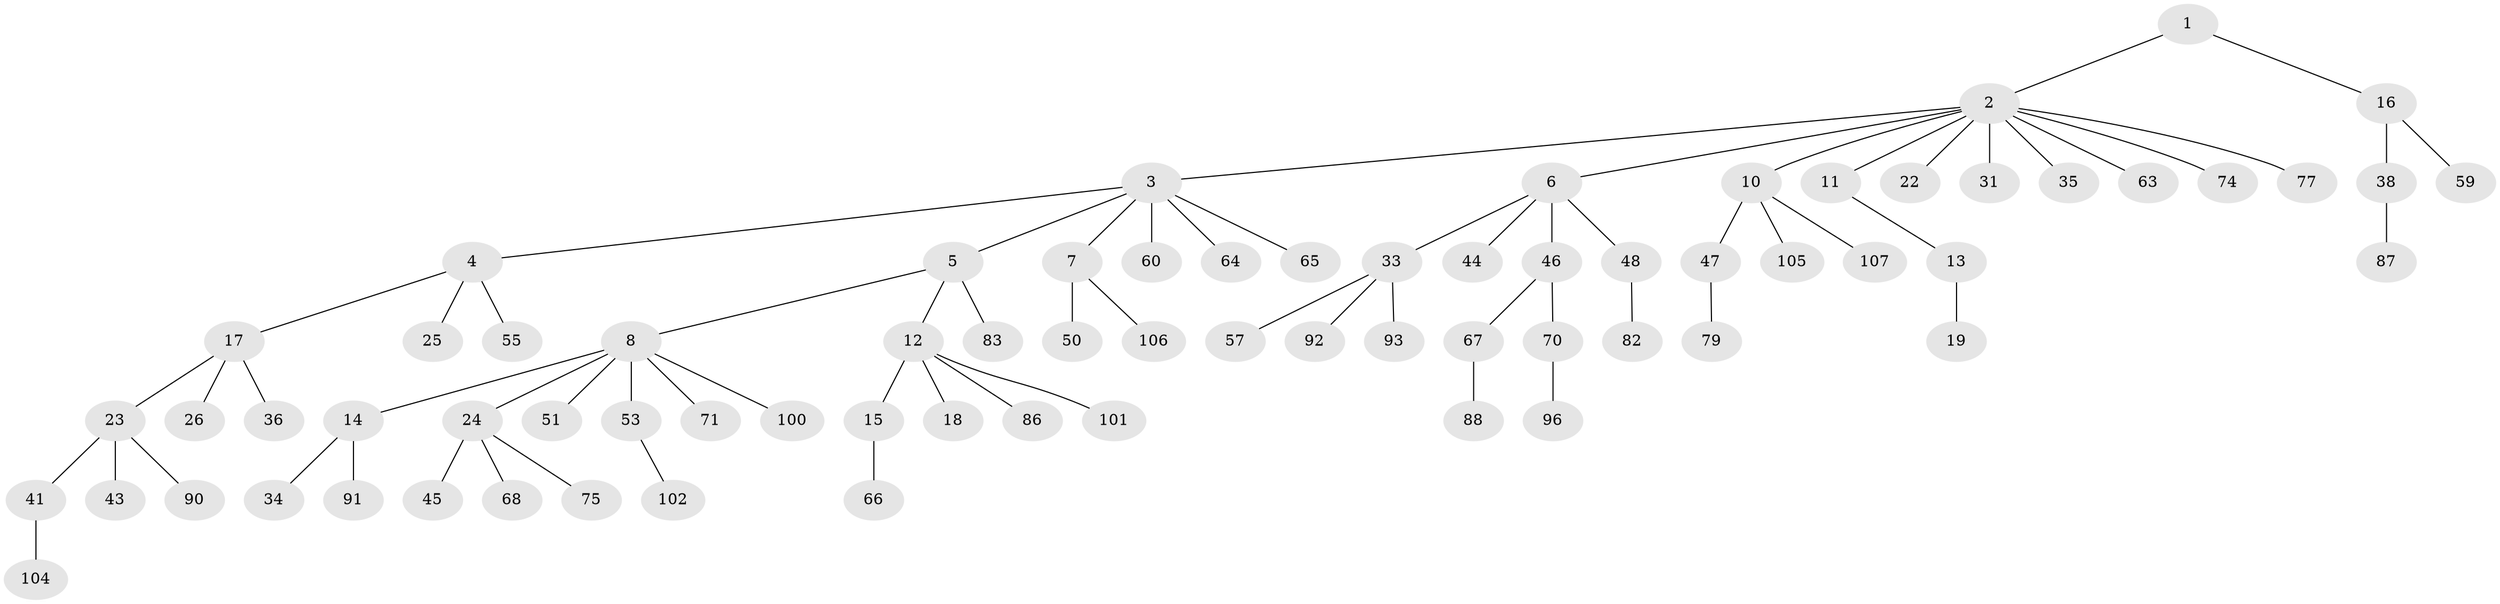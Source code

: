// original degree distribution, {3: 0.14414414414414414, 9: 0.009009009009009009, 6: 0.009009009009009009, 5: 0.036036036036036036, 4: 0.04504504504504504, 7: 0.009009009009009009, 2: 0.24324324324324326, 1: 0.5045045045045045}
// Generated by graph-tools (version 1.1) at 2025/42/03/06/25 10:42:03]
// undirected, 72 vertices, 71 edges
graph export_dot {
graph [start="1"]
  node [color=gray90,style=filled];
  1 [super="+111"];
  2 [super="+9"];
  3 [super="+27"];
  4 [super="+39"];
  5 [super="+103"];
  6 [super="+32"];
  7 [super="+81"];
  8 [super="+20"];
  10 [super="+42"];
  11 [super="+69"];
  12 [super="+37"];
  13 [super="+52"];
  14 [super="+72"];
  15 [super="+89"];
  16 [super="+29"];
  17 [super="+21"];
  18 [super="+40"];
  19 [super="+73"];
  22;
  23 [super="+28"];
  24 [super="+30"];
  25 [super="+97"];
  26 [super="+49"];
  31 [super="+108"];
  33 [super="+84"];
  34 [super="+85"];
  35 [super="+110"];
  36;
  38;
  41 [super="+62"];
  43 [super="+98"];
  44;
  45 [super="+109"];
  46;
  47 [super="+54"];
  48 [super="+58"];
  50 [super="+56"];
  51;
  53 [super="+61"];
  55 [super="+78"];
  57;
  59;
  60;
  63;
  64;
  65;
  66;
  67 [super="+80"];
  68;
  70 [super="+76"];
  71 [super="+99"];
  74;
  75;
  77;
  79;
  82;
  83;
  86;
  87 [super="+95"];
  88;
  90;
  91;
  92 [super="+94"];
  93;
  96;
  100;
  101;
  102;
  104;
  105;
  106;
  107;
  1 -- 2;
  1 -- 16;
  2 -- 3;
  2 -- 6;
  2 -- 11;
  2 -- 22;
  2 -- 31;
  2 -- 35;
  2 -- 63;
  2 -- 74;
  2 -- 10;
  2 -- 77;
  3 -- 4;
  3 -- 5;
  3 -- 7;
  3 -- 65;
  3 -- 64;
  3 -- 60;
  4 -- 17;
  4 -- 25;
  4 -- 55;
  5 -- 8;
  5 -- 12;
  5 -- 83;
  6 -- 33;
  6 -- 48;
  6 -- 46;
  6 -- 44;
  7 -- 50;
  7 -- 106;
  8 -- 14;
  8 -- 24;
  8 -- 51;
  8 -- 53;
  8 -- 100;
  8 -- 71;
  10 -- 105;
  10 -- 107;
  10 -- 47;
  11 -- 13;
  12 -- 15;
  12 -- 18;
  12 -- 86;
  12 -- 101;
  13 -- 19;
  14 -- 34;
  14 -- 91;
  15 -- 66;
  16 -- 59;
  16 -- 38;
  17 -- 36;
  17 -- 26;
  17 -- 23;
  23 -- 41;
  23 -- 90;
  23 -- 43;
  24 -- 75;
  24 -- 68;
  24 -- 45;
  33 -- 57;
  33 -- 92;
  33 -- 93;
  38 -- 87;
  41 -- 104;
  46 -- 67;
  46 -- 70;
  47 -- 79;
  48 -- 82;
  53 -- 102;
  67 -- 88;
  70 -- 96;
}
